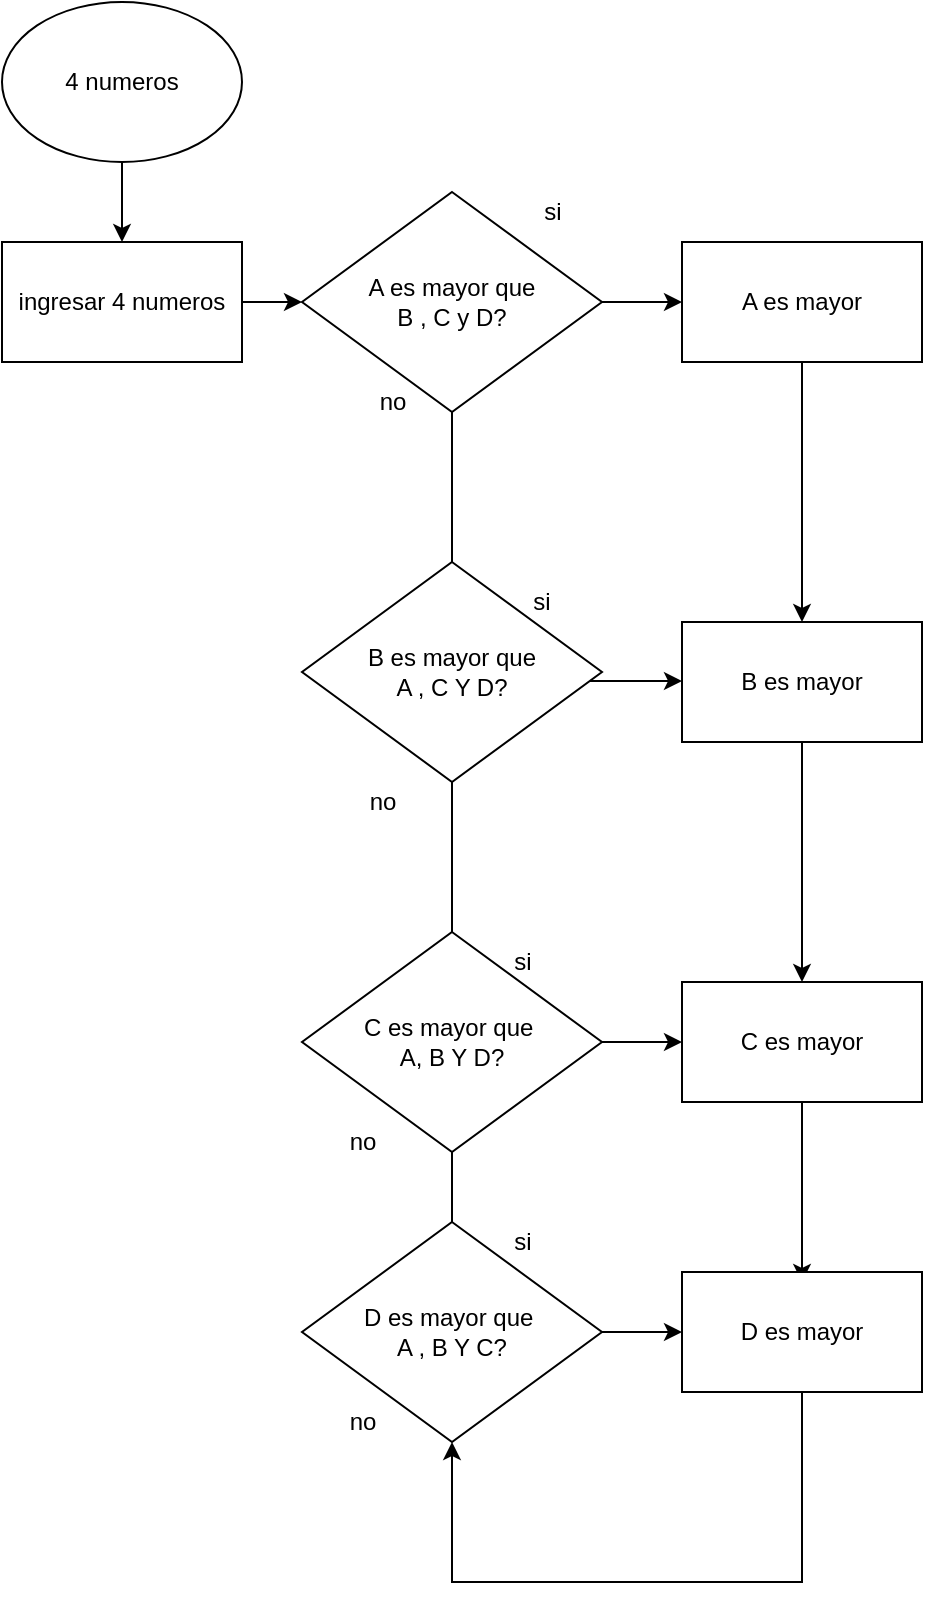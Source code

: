 <mxfile version="14.8.6" type="github" pages="2">
  <diagram id="fj6QsGLIF5zpcB3G1yky" name="4 Números">
    <mxGraphModel dx="1420" dy="802" grid="1" gridSize="10" guides="1" tooltips="1" connect="1" arrows="1" fold="1" page="1" pageScale="1" pageWidth="1169" pageHeight="1654" math="0" shadow="0">
      <root>
        <mxCell id="PK90AZNPbYMcKVVDFPUc-0" />
        <mxCell id="PK90AZNPbYMcKVVDFPUc-1" parent="PK90AZNPbYMcKVVDFPUc-0" />
        <mxCell id="PK90AZNPbYMcKVVDFPUc-3" style="edgeStyle=orthogonalEdgeStyle;rounded=0;orthogonalLoop=1;jettySize=auto;html=1;" parent="PK90AZNPbYMcKVVDFPUc-1" source="PK90AZNPbYMcKVVDFPUc-2" target="PK90AZNPbYMcKVVDFPUc-4" edge="1">
          <mxGeometry relative="1" as="geometry">
            <mxPoint x="210" y="160" as="targetPoint" />
          </mxGeometry>
        </mxCell>
        <mxCell id="PK90AZNPbYMcKVVDFPUc-2" value="4 numeros" style="ellipse;whiteSpace=wrap;html=1;" parent="PK90AZNPbYMcKVVDFPUc-1" vertex="1">
          <mxGeometry x="150" y="10" width="120" height="80" as="geometry" />
        </mxCell>
        <mxCell id="PK90AZNPbYMcKVVDFPUc-5" style="edgeStyle=orthogonalEdgeStyle;rounded=0;orthogonalLoop=1;jettySize=auto;html=1;" parent="PK90AZNPbYMcKVVDFPUc-1" source="PK90AZNPbYMcKVVDFPUc-4" target="PK90AZNPbYMcKVVDFPUc-6" edge="1">
          <mxGeometry relative="1" as="geometry">
            <mxPoint x="210" y="250" as="targetPoint" />
          </mxGeometry>
        </mxCell>
        <mxCell id="PK90AZNPbYMcKVVDFPUc-4" value="ingresar 4 numeros" style="rounded=0;whiteSpace=wrap;html=1;" parent="PK90AZNPbYMcKVVDFPUc-1" vertex="1">
          <mxGeometry x="150" y="130" width="120" height="60" as="geometry" />
        </mxCell>
        <mxCell id="PK90AZNPbYMcKVVDFPUc-10" style="edgeStyle=orthogonalEdgeStyle;rounded=0;orthogonalLoop=1;jettySize=auto;html=1;" parent="PK90AZNPbYMcKVVDFPUc-1" source="PK90AZNPbYMcKVVDFPUc-6" edge="1">
          <mxGeometry relative="1" as="geometry">
            <mxPoint x="375" y="320" as="targetPoint" />
          </mxGeometry>
        </mxCell>
        <mxCell id="PK90AZNPbYMcKVVDFPUc-12" style="edgeStyle=orthogonalEdgeStyle;rounded=0;orthogonalLoop=1;jettySize=auto;html=1;" parent="PK90AZNPbYMcKVVDFPUc-1" source="PK90AZNPbYMcKVVDFPUc-6" target="PK90AZNPbYMcKVVDFPUc-13" edge="1">
          <mxGeometry relative="1" as="geometry">
            <mxPoint x="510" y="160" as="targetPoint" />
          </mxGeometry>
        </mxCell>
        <mxCell id="PK90AZNPbYMcKVVDFPUc-6" value="A es mayor que &lt;br&gt;B , C y D?" style="rhombus;whiteSpace=wrap;html=1;" parent="PK90AZNPbYMcKVVDFPUc-1" vertex="1">
          <mxGeometry x="300" y="105" width="150" height="110" as="geometry" />
        </mxCell>
        <mxCell id="PK90AZNPbYMcKVVDFPUc-8" value="si" style="text;html=1;align=center;verticalAlign=middle;resizable=0;points=[];autosize=1;strokeColor=none;" parent="PK90AZNPbYMcKVVDFPUc-1" vertex="1">
          <mxGeometry x="410" y="105" width="30" height="20" as="geometry" />
        </mxCell>
        <mxCell id="PK90AZNPbYMcKVVDFPUc-9" value="no" style="text;html=1;align=center;verticalAlign=middle;resizable=0;points=[];autosize=1;strokeColor=none;" parent="PK90AZNPbYMcKVVDFPUc-1" vertex="1">
          <mxGeometry x="330" y="200" width="30" height="20" as="geometry" />
        </mxCell>
        <mxCell id="PK90AZNPbYMcKVVDFPUc-14" style="edgeStyle=orthogonalEdgeStyle;rounded=0;orthogonalLoop=1;jettySize=auto;html=1;entryX=0.5;entryY=0;entryDx=0;entryDy=0;" parent="PK90AZNPbYMcKVVDFPUc-1" source="PK90AZNPbYMcKVVDFPUc-13" target="PK90AZNPbYMcKVVDFPUc-17" edge="1">
          <mxGeometry relative="1" as="geometry">
            <mxPoint x="550" y="260" as="targetPoint" />
          </mxGeometry>
        </mxCell>
        <mxCell id="PK90AZNPbYMcKVVDFPUc-13" value="A es mayor" style="rounded=0;whiteSpace=wrap;html=1;" parent="PK90AZNPbYMcKVVDFPUc-1" vertex="1">
          <mxGeometry x="490" y="130" width="120" height="60" as="geometry" />
        </mxCell>
        <mxCell id="PK90AZNPbYMcKVVDFPUc-16" style="edgeStyle=orthogonalEdgeStyle;rounded=0;orthogonalLoop=1;jettySize=auto;html=1;" parent="PK90AZNPbYMcKVVDFPUc-1" edge="1">
          <mxGeometry relative="1" as="geometry">
            <mxPoint x="490" y="349.5" as="targetPoint" />
            <mxPoint x="440" y="349.5" as="sourcePoint" />
          </mxGeometry>
        </mxCell>
        <mxCell id="PK90AZNPbYMcKVVDFPUc-20" style="edgeStyle=orthogonalEdgeStyle;rounded=0;orthogonalLoop=1;jettySize=auto;html=1;" parent="PK90AZNPbYMcKVVDFPUc-1" edge="1">
          <mxGeometry relative="1" as="geometry">
            <mxPoint x="375" y="500" as="targetPoint" />
            <mxPoint x="375" y="400" as="sourcePoint" />
          </mxGeometry>
        </mxCell>
        <mxCell id="PK90AZNPbYMcKVVDFPUc-35" style="edgeStyle=orthogonalEdgeStyle;rounded=0;orthogonalLoop=1;jettySize=auto;html=1;" parent="PK90AZNPbYMcKVVDFPUc-1" source="PK90AZNPbYMcKVVDFPUc-17" target="PK90AZNPbYMcKVVDFPUc-23" edge="1">
          <mxGeometry relative="1" as="geometry" />
        </mxCell>
        <mxCell id="PK90AZNPbYMcKVVDFPUc-17" value="B es mayor" style="rounded=0;whiteSpace=wrap;html=1;" parent="PK90AZNPbYMcKVVDFPUc-1" vertex="1">
          <mxGeometry x="490" y="320" width="120" height="60" as="geometry" />
        </mxCell>
        <mxCell id="PK90AZNPbYMcKVVDFPUc-18" value="si" style="text;html=1;strokeColor=none;fillColor=none;align=center;verticalAlign=middle;whiteSpace=wrap;rounded=0;" parent="PK90AZNPbYMcKVVDFPUc-1" vertex="1">
          <mxGeometry x="400" y="300" width="40" height="20" as="geometry" />
        </mxCell>
        <mxCell id="PK90AZNPbYMcKVVDFPUc-19" value="no" style="text;html=1;align=center;verticalAlign=middle;resizable=0;points=[];autosize=1;strokeColor=none;" parent="PK90AZNPbYMcKVVDFPUc-1" vertex="1">
          <mxGeometry x="325" y="400" width="30" height="20" as="geometry" />
        </mxCell>
        <mxCell id="PK90AZNPbYMcKVVDFPUc-22" style="edgeStyle=orthogonalEdgeStyle;rounded=0;orthogonalLoop=1;jettySize=auto;html=1;" parent="PK90AZNPbYMcKVVDFPUc-1" edge="1">
          <mxGeometry relative="1" as="geometry">
            <mxPoint x="490" y="530" as="targetPoint" />
            <mxPoint x="440" y="530" as="sourcePoint" />
          </mxGeometry>
        </mxCell>
        <mxCell id="PK90AZNPbYMcKVVDFPUc-26" style="edgeStyle=orthogonalEdgeStyle;rounded=0;orthogonalLoop=1;jettySize=auto;html=1;" parent="PK90AZNPbYMcKVVDFPUc-1" edge="1">
          <mxGeometry relative="1" as="geometry">
            <mxPoint x="375" y="650" as="targetPoint" />
            <mxPoint x="375" y="570" as="sourcePoint" />
          </mxGeometry>
        </mxCell>
        <mxCell id="PK90AZNPbYMcKVVDFPUc-36" style="edgeStyle=orthogonalEdgeStyle;rounded=0;orthogonalLoop=1;jettySize=auto;html=1;" parent="PK90AZNPbYMcKVVDFPUc-1" source="PK90AZNPbYMcKVVDFPUc-23" edge="1">
          <mxGeometry relative="1" as="geometry">
            <mxPoint x="550" y="650" as="targetPoint" />
          </mxGeometry>
        </mxCell>
        <mxCell id="PK90AZNPbYMcKVVDFPUc-23" value="C es mayor" style="rounded=0;whiteSpace=wrap;html=1;" parent="PK90AZNPbYMcKVVDFPUc-1" vertex="1">
          <mxGeometry x="490" y="500" width="120" height="60" as="geometry" />
        </mxCell>
        <mxCell id="PK90AZNPbYMcKVVDFPUc-24" value="si" style="text;html=1;align=center;verticalAlign=middle;resizable=0;points=[];autosize=1;strokeColor=none;" parent="PK90AZNPbYMcKVVDFPUc-1" vertex="1">
          <mxGeometry x="395" y="480" width="30" height="20" as="geometry" />
        </mxCell>
        <mxCell id="PK90AZNPbYMcKVVDFPUc-25" value="no" style="text;html=1;align=center;verticalAlign=middle;resizable=0;points=[];autosize=1;strokeColor=none;" parent="PK90AZNPbYMcKVVDFPUc-1" vertex="1">
          <mxGeometry x="315" y="570" width="30" height="20" as="geometry" />
        </mxCell>
        <mxCell id="PK90AZNPbYMcKVVDFPUc-30" value="si" style="text;html=1;align=center;verticalAlign=middle;resizable=0;points=[];autosize=1;strokeColor=none;" parent="PK90AZNPbYMcKVVDFPUc-1" vertex="1">
          <mxGeometry x="395" y="620" width="30" height="20" as="geometry" />
        </mxCell>
        <mxCell id="PK90AZNPbYMcKVVDFPUc-31" value="no" style="text;html=1;align=center;verticalAlign=middle;resizable=0;points=[];autosize=1;strokeColor=none;" parent="PK90AZNPbYMcKVVDFPUc-1" vertex="1">
          <mxGeometry x="315" y="710" width="30" height="20" as="geometry" />
        </mxCell>
        <mxCell id="PK90AZNPbYMcKVVDFPUc-34" value="B es mayor que &lt;br&gt;A , C Y D?" style="rhombus;whiteSpace=wrap;html=1;" parent="PK90AZNPbYMcKVVDFPUc-1" vertex="1">
          <mxGeometry x="300" y="290" width="150" height="110" as="geometry" />
        </mxCell>
        <mxCell id="PK90AZNPbYMcKVVDFPUc-37" value="C es mayor que&amp;nbsp;&lt;br&gt;A, B Y D?" style="rhombus;whiteSpace=wrap;html=1;" parent="PK90AZNPbYMcKVVDFPUc-1" vertex="1">
          <mxGeometry x="300" y="475" width="150" height="110" as="geometry" />
        </mxCell>
        <mxCell id="PK90AZNPbYMcKVVDFPUc-40" style="edgeStyle=orthogonalEdgeStyle;rounded=0;orthogonalLoop=1;jettySize=auto;html=1;entryX=0;entryY=0.5;entryDx=0;entryDy=0;" parent="PK90AZNPbYMcKVVDFPUc-1" source="PK90AZNPbYMcKVVDFPUc-38" target="PK90AZNPbYMcKVVDFPUc-39" edge="1">
          <mxGeometry relative="1" as="geometry" />
        </mxCell>
        <mxCell id="PK90AZNPbYMcKVVDFPUc-38" value="D es mayor que&amp;nbsp;&lt;br&gt;A , B Y C?" style="rhombus;whiteSpace=wrap;html=1;" parent="PK90AZNPbYMcKVVDFPUc-1" vertex="1">
          <mxGeometry x="300" y="620" width="150" height="110" as="geometry" />
        </mxCell>
        <mxCell id="PK90AZNPbYMcKVVDFPUc-41" style="edgeStyle=orthogonalEdgeStyle;rounded=0;orthogonalLoop=1;jettySize=auto;html=1;entryX=0.5;entryY=1;entryDx=0;entryDy=0;" parent="PK90AZNPbYMcKVVDFPUc-1" source="PK90AZNPbYMcKVVDFPUc-39" target="PK90AZNPbYMcKVVDFPUc-38" edge="1">
          <mxGeometry relative="1" as="geometry">
            <mxPoint x="370" y="800" as="targetPoint" />
            <Array as="points">
              <mxPoint x="550" y="800" />
              <mxPoint x="375" y="800" />
            </Array>
          </mxGeometry>
        </mxCell>
        <mxCell id="PK90AZNPbYMcKVVDFPUc-39" value="D es mayor" style="rounded=0;whiteSpace=wrap;html=1;" parent="PK90AZNPbYMcKVVDFPUc-1" vertex="1">
          <mxGeometry x="490" y="645" width="120" height="60" as="geometry" />
        </mxCell>
      </root>
    </mxGraphModel>
  </diagram>
  <diagram id="GLCUBx2faXp7jFzpQgYA" name="Page-2">
    <mxGraphModel dx="1420" dy="2456" grid="1" gridSize="10" guides="1" tooltips="1" connect="1" arrows="1" fold="1" page="1" pageScale="1" pageWidth="1169" pageHeight="1654" math="0" shadow="0">
      <root>
        <mxCell id="hlKLmkC7Oes4z54--mrk-0" />
        <mxCell id="hlKLmkC7Oes4z54--mrk-1" parent="hlKLmkC7Oes4z54--mrk-0" />
        <mxCell id="vt8SgyJw4vRUyFeDqV8h-0" style="edgeStyle=orthogonalEdgeStyle;rounded=0;orthogonalLoop=1;jettySize=auto;html=1;entryX=0.5;entryY=0;entryDx=0;entryDy=0;" parent="hlKLmkC7Oes4z54--mrk-1" source="UgTU9FNzbPml33RT-6Zm-0" target="ETUQc8G720WpRZbYTxfG-0" edge="1">
          <mxGeometry relative="1" as="geometry" />
        </mxCell>
        <mxCell id="UgTU9FNzbPml33RT-6Zm-0" value="&amp;nbsp;4 numeros" style="ellipse;whiteSpace=wrap;html=1;" parent="hlKLmkC7Oes4z54--mrk-1" vertex="1">
          <mxGeometry x="40" y="-100" width="120" height="80" as="geometry" />
        </mxCell>
        <mxCell id="64staRky-wH3uofstI64-1" style="edgeStyle=orthogonalEdgeStyle;rounded=0;orthogonalLoop=1;jettySize=auto;html=1;" parent="hlKLmkC7Oes4z54--mrk-1" source="ETUQc8G720WpRZbYTxfG-0" edge="1">
          <mxGeometry relative="1" as="geometry">
            <mxPoint x="100" y="320" as="targetPoint" />
          </mxGeometry>
        </mxCell>
        <mxCell id="9J_-28wNp7XZI8V3S1uU-4" style="edgeStyle=orthogonalEdgeStyle;rounded=0;orthogonalLoop=1;jettySize=auto;html=1;entryX=0;entryY=0.5;entryDx=0;entryDy=0;entryPerimeter=0;" parent="hlKLmkC7Oes4z54--mrk-1" source="ETUQc8G720WpRZbYTxfG-0" target="9J_-28wNp7XZI8V3S1uU-7" edge="1">
          <mxGeometry relative="1" as="geometry">
            <mxPoint x="470" y="185" as="targetPoint" />
          </mxGeometry>
        </mxCell>
        <mxCell id="ETUQc8G720WpRZbYTxfG-0" value="A es mayor que B?" style="rhombus;whiteSpace=wrap;html=1;" parent="hlKLmkC7Oes4z54--mrk-1" vertex="1">
          <mxGeometry x="42.5" y="140" width="115" height="90" as="geometry" />
        </mxCell>
        <mxCell id="64staRky-wH3uofstI64-3" value="NO" style="text;html=1;align=center;verticalAlign=middle;resizable=0;points=[];autosize=1;strokeColor=none;" parent="hlKLmkC7Oes4z54--mrk-1" vertex="1">
          <mxGeometry x="60" y="230" width="30" height="20" as="geometry" />
        </mxCell>
        <mxCell id="64staRky-wH3uofstI64-4" value="SI" style="text;html=1;align=center;verticalAlign=middle;resizable=0;points=[];autosize=1;strokeColor=none;" parent="hlKLmkC7Oes4z54--mrk-1" vertex="1">
          <mxGeometry x="155" y="150" width="30" height="20" as="geometry" />
        </mxCell>
        <mxCell id="9J_-28wNp7XZI8V3S1uU-2" style="edgeStyle=orthogonalEdgeStyle;rounded=0;orthogonalLoop=1;jettySize=auto;html=1;entryX=0.5;entryY=0;entryDx=0;entryDy=0;" parent="hlKLmkC7Oes4z54--mrk-1" target="9J_-28wNp7XZI8V3S1uU-5" edge="1">
          <mxGeometry relative="1" as="geometry">
            <mxPoint x="100" y="440" as="targetPoint" />
            <mxPoint x="100" y="390" as="sourcePoint" />
          </mxGeometry>
        </mxCell>
        <mxCell id="8hsqR5txBx2w-Hw5sJQA-26" style="edgeStyle=orthogonalEdgeStyle;rounded=0;orthogonalLoop=1;jettySize=auto;html=1;" parent="hlKLmkC7Oes4z54--mrk-1" source="9J_-28wNp7XZI8V3S1uU-5" edge="1">
          <mxGeometry relative="1" as="geometry">
            <mxPoint x="610" y="720" as="targetPoint" />
            <Array as="points">
              <mxPoint x="510" y="605" />
              <mxPoint x="510" y="720" />
              <mxPoint x="590" y="720" />
            </Array>
          </mxGeometry>
        </mxCell>
        <mxCell id="9J_-28wNp7XZI8V3S1uU-5" value="¿C es mayor que D?" style="rhombus;whiteSpace=wrap;html=1;" parent="hlKLmkC7Oes4z54--mrk-1" vertex="1">
          <mxGeometry x="42.5" y="560" width="115" height="90" as="geometry" />
        </mxCell>
        <mxCell id="IXu3Vifo_vhJArYFhRqj-8" style="edgeStyle=orthogonalEdgeStyle;rounded=0;orthogonalLoop=1;jettySize=auto;html=1;" parent="hlKLmkC7Oes4z54--mrk-1" source="9J_-28wNp7XZI8V3S1uU-7" edge="1">
          <mxGeometry relative="1" as="geometry">
            <mxPoint x="688" y="660" as="targetPoint" />
            <Array as="points">
              <mxPoint x="688" y="360" />
              <mxPoint x="688" y="360" />
            </Array>
          </mxGeometry>
        </mxCell>
        <mxCell id="8hsqR5txBx2w-Hw5sJQA-18" style="edgeStyle=orthogonalEdgeStyle;rounded=0;orthogonalLoop=1;jettySize=auto;html=1;" parent="hlKLmkC7Oes4z54--mrk-1" source="9J_-28wNp7XZI8V3S1uU-7" edge="1">
          <mxGeometry relative="1" as="geometry">
            <mxPoint x="860" y="185" as="targetPoint" />
          </mxGeometry>
        </mxCell>
        <mxCell id="9J_-28wNp7XZI8V3S1uU-7" value="A es mayor que C?" style="rhombus;whiteSpace=wrap;html=1;" parent="hlKLmkC7Oes4z54--mrk-1" vertex="1">
          <mxGeometry x="630" y="140" width="115" height="90" as="geometry" />
        </mxCell>
        <mxCell id="9J_-28wNp7XZI8V3S1uU-8" value="SI" style="text;html=1;align=center;verticalAlign=middle;resizable=0;points=[];autosize=1;strokeColor=none;" parent="hlKLmkC7Oes4z54--mrk-1" vertex="1">
          <mxGeometry x="127.5" y="550" width="30" height="20" as="geometry" />
        </mxCell>
        <mxCell id="9J_-28wNp7XZI8V3S1uU-9" value="NO" style="text;html=1;align=center;verticalAlign=middle;resizable=0;points=[];autosize=1;strokeColor=none;" parent="hlKLmkC7Oes4z54--mrk-1" vertex="1">
          <mxGeometry x="45" y="650" width="30" height="20" as="geometry" />
        </mxCell>
        <mxCell id="9J_-28wNp7XZI8V3S1uU-10" value="SI" style="text;html=1;align=center;verticalAlign=middle;resizable=0;points=[];autosize=1;strokeColor=none;" parent="hlKLmkC7Oes4z54--mrk-1" vertex="1">
          <mxGeometry x="720" y="150" width="30" height="20" as="geometry" />
        </mxCell>
        <mxCell id="9J_-28wNp7XZI8V3S1uU-11" value="NO" style="text;html=1;align=center;verticalAlign=middle;resizable=0;points=[];autosize=1;strokeColor=none;" parent="hlKLmkC7Oes4z54--mrk-1" vertex="1">
          <mxGeometry x="650" y="240" width="30" height="20" as="geometry" />
        </mxCell>
        <mxCell id="8hsqR5txBx2w-Hw5sJQA-24" style="edgeStyle=orthogonalEdgeStyle;rounded=0;orthogonalLoop=1;jettySize=auto;html=1;" parent="hlKLmkC7Oes4z54--mrk-1" source="IXu3Vifo_vhJArYFhRqj-32" edge="1">
          <mxGeometry relative="1" as="geometry">
            <mxPoint x="460" y="365" as="targetPoint" />
          </mxGeometry>
        </mxCell>
        <mxCell id="8hsqR5txBx2w-Hw5sJQA-25" style="edgeStyle=orthogonalEdgeStyle;rounded=0;orthogonalLoop=1;jettySize=auto;html=1;" parent="hlKLmkC7Oes4z54--mrk-1" source="IXu3Vifo_vhJArYFhRqj-32" edge="1">
          <mxGeometry relative="1" as="geometry">
            <mxPoint x="328" y="440" as="targetPoint" />
          </mxGeometry>
        </mxCell>
        <mxCell id="IXu3Vifo_vhJArYFhRqj-32" value="B es mayor que D?" style="rhombus;whiteSpace=wrap;html=1;" parent="hlKLmkC7Oes4z54--mrk-1" vertex="1">
          <mxGeometry x="270" y="320" width="115" height="90" as="geometry" />
        </mxCell>
        <mxCell id="IXu3Vifo_vhJArYFhRqj-34" value="SI" style="text;html=1;align=center;verticalAlign=middle;resizable=0;points=[];autosize=1;strokeColor=none;" parent="hlKLmkC7Oes4z54--mrk-1" vertex="1">
          <mxGeometry x="410" y="340" width="30" height="20" as="geometry" />
        </mxCell>
        <mxCell id="IXu3Vifo_vhJArYFhRqj-35" value="NO&lt;br&gt;" style="text;html=1;align=center;verticalAlign=middle;resizable=0;points=[];autosize=1;strokeColor=none;" parent="hlKLmkC7Oes4z54--mrk-1" vertex="1">
          <mxGeometry x="280" y="410" width="30" height="20" as="geometry" />
        </mxCell>
        <mxCell id="8hsqR5txBx2w-Hw5sJQA-10" style="edgeStyle=orthogonalEdgeStyle;rounded=0;orthogonalLoop=1;jettySize=auto;html=1;" parent="hlKLmkC7Oes4z54--mrk-1" source="8hsqR5txBx2w-Hw5sJQA-7" edge="1">
          <mxGeometry relative="1" as="geometry">
            <mxPoint x="270" y="365" as="targetPoint" />
          </mxGeometry>
        </mxCell>
        <mxCell id="8hsqR5txBx2w-Hw5sJQA-7" value="B es mayor que C?" style="rhombus;whiteSpace=wrap;html=1;" parent="hlKLmkC7Oes4z54--mrk-1" vertex="1">
          <mxGeometry x="45" y="320" width="115" height="90" as="geometry" />
        </mxCell>
        <mxCell id="8hsqR5txBx2w-Hw5sJQA-8" value="SI" style="text;html=1;align=center;verticalAlign=middle;resizable=0;points=[];autosize=1;strokeColor=none;" parent="hlKLmkC7Oes4z54--mrk-1" vertex="1">
          <mxGeometry x="125" y="320" width="30" height="20" as="geometry" />
        </mxCell>
        <mxCell id="8hsqR5txBx2w-Hw5sJQA-9" value="NO&lt;br&gt;" style="text;html=1;align=center;verticalAlign=middle;resizable=0;points=[];autosize=1;strokeColor=none;" parent="hlKLmkC7Oes4z54--mrk-1" vertex="1">
          <mxGeometry x="65" y="410" width="30" height="20" as="geometry" />
        </mxCell>
        <mxCell id="8hsqR5txBx2w-Hw5sJQA-23" style="edgeStyle=orthogonalEdgeStyle;rounded=0;orthogonalLoop=1;jettySize=auto;html=1;" parent="hlKLmkC7Oes4z54--mrk-1" source="8hsqR5txBx2w-Hw5sJQA-19" edge="1">
          <mxGeometry relative="1" as="geometry">
            <mxPoint x="1020" y="185" as="targetPoint" />
          </mxGeometry>
        </mxCell>
        <mxCell id="8hsqR5txBx2w-Hw5sJQA-39" style="edgeStyle=orthogonalEdgeStyle;rounded=0;orthogonalLoop=1;jettySize=auto;html=1;" parent="hlKLmkC7Oes4z54--mrk-1" source="8hsqR5txBx2w-Hw5sJQA-19" edge="1">
          <mxGeometry relative="1" as="geometry">
            <mxPoint x="917.5" y="330" as="targetPoint" />
          </mxGeometry>
        </mxCell>
        <mxCell id="8hsqR5txBx2w-Hw5sJQA-19" value="A es mayor que D?" style="rhombus;whiteSpace=wrap;html=1;" parent="hlKLmkC7Oes4z54--mrk-1" vertex="1">
          <mxGeometry x="860" y="140" width="115" height="90" as="geometry" />
        </mxCell>
        <mxCell id="8hsqR5txBx2w-Hw5sJQA-20" value="SI" style="text;html=1;align=center;verticalAlign=middle;resizable=0;points=[];autosize=1;strokeColor=none;" parent="hlKLmkC7Oes4z54--mrk-1" vertex="1">
          <mxGeometry x="945" y="140" width="30" height="20" as="geometry" />
        </mxCell>
        <mxCell id="8hsqR5txBx2w-Hw5sJQA-21" value="NO" style="text;html=1;align=center;verticalAlign=middle;resizable=0;points=[];autosize=1;strokeColor=none;" parent="hlKLmkC7Oes4z54--mrk-1" vertex="1">
          <mxGeometry x="860" y="210" width="30" height="20" as="geometry" />
        </mxCell>
        <mxCell id="8hsqR5txBx2w-Hw5sJQA-29" value="B es mayor" style="rounded=0;whiteSpace=wrap;html=1;" parent="hlKLmkC7Oes4z54--mrk-1" vertex="1">
          <mxGeometry x="460" y="340" width="120" height="60" as="geometry" />
        </mxCell>
        <mxCell id="8hsqR5txBx2w-Hw5sJQA-30" value="D es mayor" style="rounded=0;whiteSpace=wrap;html=1;" parent="hlKLmkC7Oes4z54--mrk-1" vertex="1">
          <mxGeometry x="265" y="440" width="120" height="60" as="geometry" />
        </mxCell>
        <mxCell id="8o-w7fTndOI9qzJGF6TK-3" style="edgeStyle=orthogonalEdgeStyle;rounded=0;orthogonalLoop=1;jettySize=auto;html=1;dashed=1;" parent="hlKLmkC7Oes4z54--mrk-1" source="8hsqR5txBx2w-Hw5sJQA-34" edge="1">
          <mxGeometry relative="1" as="geometry">
            <mxPoint x="740" y="210" as="targetPoint" />
            <Array as="points">
              <mxPoint x="810" y="710" />
              <mxPoint x="810" y="210" />
            </Array>
          </mxGeometry>
        </mxCell>
        <mxCell id="8hsqR5txBx2w-Hw5sJQA-34" value="C es mayor" style="rounded=0;whiteSpace=wrap;html=1;" parent="hlKLmkC7Oes4z54--mrk-1" vertex="1">
          <mxGeometry x="627.5" y="680" width="120" height="60" as="geometry" />
        </mxCell>
        <mxCell id="8hsqR5txBx2w-Hw5sJQA-38" value="D es mayor" style="rounded=0;whiteSpace=wrap;html=1;" parent="hlKLmkC7Oes4z54--mrk-1" vertex="1">
          <mxGeometry x="857.5" y="335" width="120" height="60" as="geometry" />
        </mxCell>
        <mxCell id="8hsqR5txBx2w-Hw5sJQA-40" value="A es mayor" style="rounded=0;whiteSpace=wrap;html=1;" parent="hlKLmkC7Oes4z54--mrk-1" vertex="1">
          <mxGeometry x="1020" y="155" width="120" height="60" as="geometry" />
        </mxCell>
        <mxCell id="-037_ve4fjUvJH59bXKP-0" value="ingresa 4 numeros" style="rounded=0;whiteSpace=wrap;html=1;" parent="hlKLmkC7Oes4z54--mrk-1" vertex="1">
          <mxGeometry x="40" y="20" width="120" height="60" as="geometry" />
        </mxCell>
      </root>
    </mxGraphModel>
  </diagram>
</mxfile>
